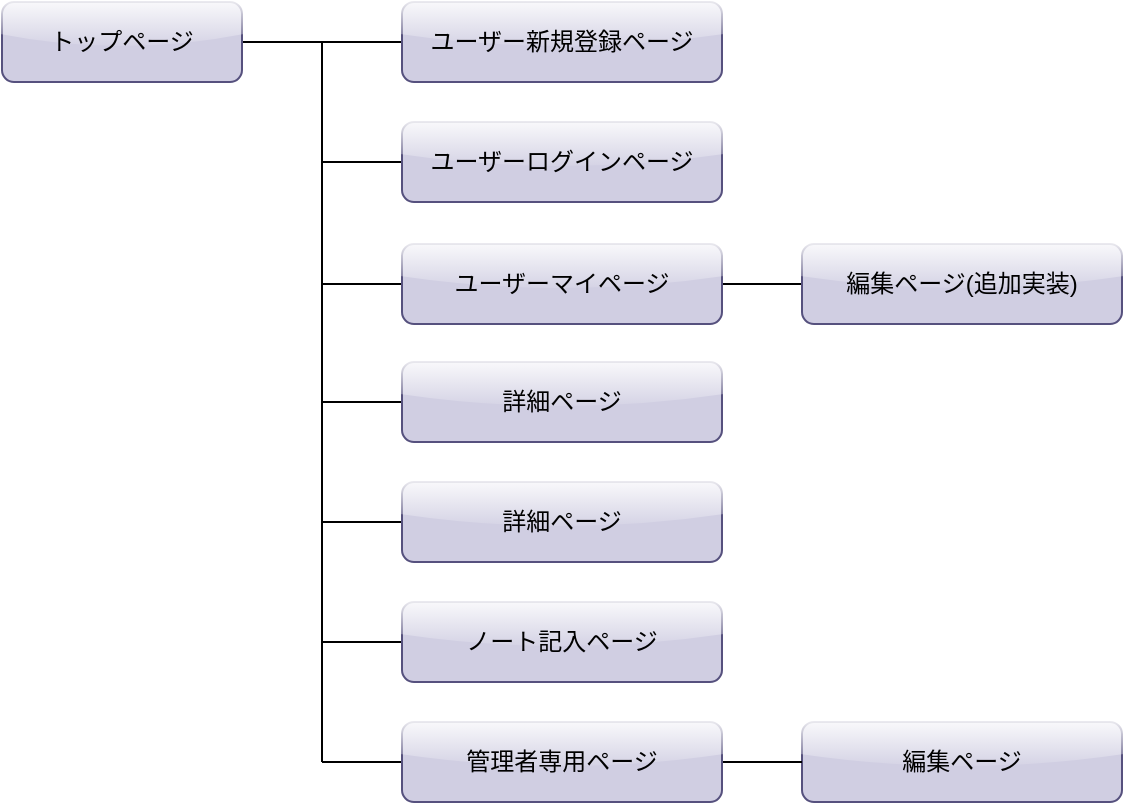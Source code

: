 <mxfile>
    <diagram id="nzqUPGjFzkfgwj0LhuYh" name="ページ1">
        <mxGraphModel dx="1547" dy="558" grid="1" gridSize="10" guides="1" tooltips="1" connect="1" arrows="1" fold="1" page="1" pageScale="1" pageWidth="827" pageHeight="1169" background="none" math="0" shadow="0">
            <root>
                <mxCell id="0"/>
                <mxCell id="1" parent="0"/>
                <mxCell id="14" value="" style="edgeStyle=none;html=1;endArrow=none;endFill=0;" edge="1" parent="1" source="2" target="4">
                    <mxGeometry relative="1" as="geometry"/>
                </mxCell>
                <mxCell id="2" value="トップページ" style="rounded=1;whiteSpace=wrap;html=1;fillColor=#d0cee2;strokeColor=#56517e;fontColor=#000000;glass=1;" vertex="1" parent="1">
                    <mxGeometry x="-800" y="80" width="120" height="40" as="geometry"/>
                </mxCell>
                <mxCell id="4" value="ユーザー新規登録ページ" style="rounded=1;whiteSpace=wrap;html=1;fillColor=#d0cee2;strokeColor=#56517e;fontColor=#000000;glass=1;" vertex="1" parent="1">
                    <mxGeometry x="-600" y="80" width="160" height="40" as="geometry"/>
                </mxCell>
                <mxCell id="21" style="edgeStyle=none;html=1;exitX=0;exitY=0.5;exitDx=0;exitDy=0;endArrow=none;endFill=0;" edge="1" parent="1" source="5">
                    <mxGeometry relative="1" as="geometry">
                        <mxPoint x="-640" y="160" as="targetPoint"/>
                    </mxGeometry>
                </mxCell>
                <mxCell id="5" value="ユーザーログインページ" style="rounded=1;whiteSpace=wrap;html=1;fillColor=#d0cee2;strokeColor=#56517e;fontColor=#000000;glass=1;" vertex="1" parent="1">
                    <mxGeometry x="-600" y="140" width="160" height="40" as="geometry"/>
                </mxCell>
                <mxCell id="22" style="edgeStyle=none;html=1;exitX=0;exitY=0.5;exitDx=0;exitDy=0;endArrow=none;endFill=0;" edge="1" parent="1" source="6">
                    <mxGeometry relative="1" as="geometry">
                        <mxPoint x="-640" y="221" as="targetPoint"/>
                    </mxGeometry>
                </mxCell>
                <mxCell id="27" style="edgeStyle=none;html=1;exitX=1;exitY=0.5;exitDx=0;exitDy=0;entryX=0;entryY=0.5;entryDx=0;entryDy=0;endArrow=none;endFill=0;" edge="1" parent="1" source="6" target="13">
                    <mxGeometry relative="1" as="geometry"/>
                </mxCell>
                <mxCell id="6" value="ユーザーマイページ" style="rounded=1;whiteSpace=wrap;html=1;fillColor=#d0cee2;strokeColor=#56517e;fontColor=#000000;glass=1;" vertex="1" parent="1">
                    <mxGeometry x="-600" y="201" width="160" height="40" as="geometry"/>
                </mxCell>
                <mxCell id="25" style="edgeStyle=none;html=1;exitX=0;exitY=0.5;exitDx=0;exitDy=0;endArrow=none;endFill=0;" edge="1" parent="1" source="7">
                    <mxGeometry relative="1" as="geometry">
                        <mxPoint x="-640" y="400" as="targetPoint"/>
                    </mxGeometry>
                </mxCell>
                <mxCell id="7" value="ノート記入ページ" style="rounded=1;whiteSpace=wrap;html=1;fillColor=#d0cee2;strokeColor=#56517e;fontColor=#000000;glass=1;" vertex="1" parent="1">
                    <mxGeometry x="-600" y="380" width="160" height="40" as="geometry"/>
                </mxCell>
                <mxCell id="23" style="edgeStyle=none;html=1;exitX=0;exitY=0.5;exitDx=0;exitDy=0;endArrow=none;endFill=0;" edge="1" parent="1" source="8">
                    <mxGeometry relative="1" as="geometry">
                        <mxPoint x="-640" y="280" as="targetPoint"/>
                    </mxGeometry>
                </mxCell>
                <mxCell id="8" value="詳細ページ" style="rounded=1;whiteSpace=wrap;html=1;fillColor=#d0cee2;strokeColor=#56517e;fontColor=#000000;glass=1;" vertex="1" parent="1">
                    <mxGeometry x="-600" y="260" width="160" height="40" as="geometry"/>
                </mxCell>
                <mxCell id="9" value="編集ページ" style="rounded=1;whiteSpace=wrap;html=1;fillColor=#d0cee2;strokeColor=#56517e;fontColor=#000000;glass=1;" vertex="1" parent="1">
                    <mxGeometry x="-400" y="440" width="160" height="40" as="geometry"/>
                </mxCell>
                <mxCell id="26" style="edgeStyle=none;html=1;exitX=0;exitY=0.5;exitDx=0;exitDy=0;endArrow=none;endFill=0;" edge="1" parent="1" source="11">
                    <mxGeometry relative="1" as="geometry">
                        <mxPoint x="-640" y="460" as="targetPoint"/>
                    </mxGeometry>
                </mxCell>
                <mxCell id="28" style="edgeStyle=none;html=1;exitX=1;exitY=0.5;exitDx=0;exitDy=0;entryX=0;entryY=0.5;entryDx=0;entryDy=0;endArrow=none;endFill=0;" edge="1" parent="1" source="11" target="9">
                    <mxGeometry relative="1" as="geometry"/>
                </mxCell>
                <mxCell id="11" value="管理者専用ページ" style="rounded=1;whiteSpace=wrap;html=1;fillColor=#d0cee2;strokeColor=#56517e;fontColor=#000000;glass=1;" vertex="1" parent="1">
                    <mxGeometry x="-600" y="440" width="160" height="40" as="geometry"/>
                </mxCell>
                <mxCell id="24" style="edgeStyle=none;html=1;exitX=0;exitY=0.5;exitDx=0;exitDy=0;endArrow=none;endFill=0;" edge="1" parent="1" source="12">
                    <mxGeometry relative="1" as="geometry">
                        <mxPoint x="-640" y="340" as="targetPoint"/>
                    </mxGeometry>
                </mxCell>
                <mxCell id="12" value="詳細ページ" style="rounded=1;whiteSpace=wrap;html=1;fillColor=#d0cee2;strokeColor=#56517e;fontColor=#000000;glass=1;" vertex="1" parent="1">
                    <mxGeometry x="-600" y="320" width="160" height="40" as="geometry"/>
                </mxCell>
                <mxCell id="13" value="編集ページ(追加実装)" style="rounded=1;whiteSpace=wrap;html=1;fillColor=#d0cee2;strokeColor=#56517e;fontColor=#000000;glass=1;" vertex="1" parent="1">
                    <mxGeometry x="-400" y="201" width="160" height="40" as="geometry"/>
                </mxCell>
                <mxCell id="20" value="" style="endArrow=none;html=1;" edge="1" parent="1">
                    <mxGeometry width="50" height="50" relative="1" as="geometry">
                        <mxPoint x="-640" y="460" as="sourcePoint"/>
                        <mxPoint x="-640" y="100" as="targetPoint"/>
                    </mxGeometry>
                </mxCell>
            </root>
        </mxGraphModel>
    </diagram>
</mxfile>